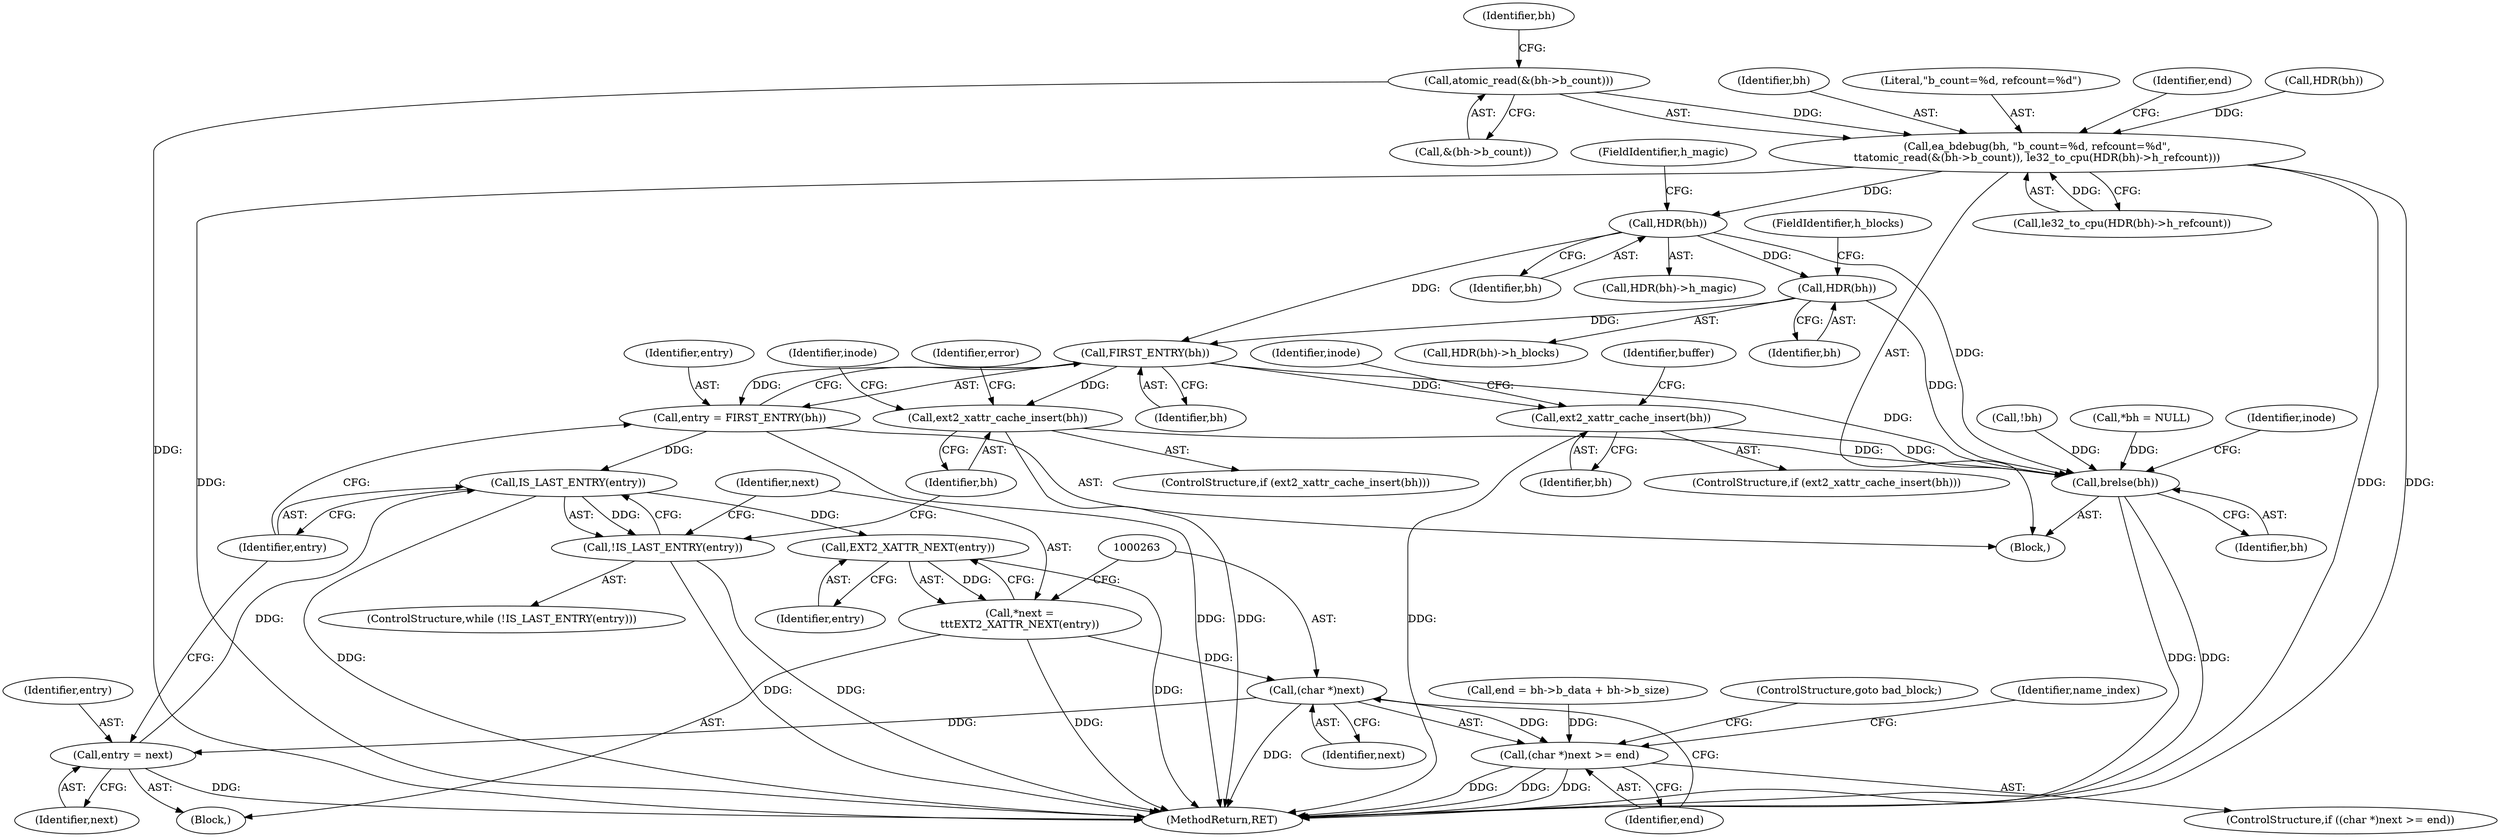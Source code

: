 digraph "0_linux_be0726d33cb8f411945884664924bed3cb8c70ee_7@pointer" {
"1000191" [label="(Call,atomic_read(&(bh->b_count)))"];
"1000188" [label="(Call,ea_bdebug(bh, \"b_count=%d, refcount=%d\",\n\t\tatomic_read(&(bh->b_count)), le32_to_cpu(HDR(bh)->h_refcount)))"];
"1000214" [label="(Call,HDR(bh))"];
"1000221" [label="(Call,HDR(bh))"];
"1000248" [label="(Call,FIRST_ENTRY(bh))"];
"1000246" [label="(Call,entry = FIRST_ENTRY(bh))"];
"1000252" [label="(Call,IS_LAST_ENTRY(entry))"];
"1000251" [label="(Call,!IS_LAST_ENTRY(entry))"];
"1000258" [label="(Call,EXT2_XATTR_NEXT(entry))"];
"1000256" [label="(Call,*next =\n\t\t\tEXT2_XATTR_NEXT(entry))"];
"1000262" [label="(Call,(char *)next)"];
"1000261" [label="(Call,(char *)next >= end)"];
"1000289" [label="(Call,entry = next)"];
"1000293" [label="(Call,ext2_xattr_cache_insert(bh))"];
"1000372" [label="(Call,brelse(bh))"];
"1000340" [label="(Call,ext2_xattr_cache_insert(bh))"];
"1000251" [label="(Call,!IS_LAST_ENTRY(entry))"];
"1000185" [label="(Call,!bh)"];
"1000246" [label="(Call,entry = FIRST_ENTRY(bh))"];
"1000382" [label="(MethodReturn,RET)"];
"1000198" [label="(Call,HDR(bh))"];
"1000340" [label="(Call,ext2_xattr_cache_insert(bh))"];
"1000373" [label="(Identifier,bh)"];
"1000249" [label="(Identifier,bh)"];
"1000261" [label="(Call,(char *)next >= end)"];
"1000191" [label="(Call,atomic_read(&(bh->b_count)))"];
"1000111" [label="(Call,*bh = NULL)"];
"1000215" [label="(Identifier,bh)"];
"1000378" [label="(Identifier,inode)"];
"1000265" [label="(Identifier,end)"];
"1000257" [label="(Identifier,next)"];
"1000250" [label="(ControlStructure,while (!IS_LAST_ENTRY(entry)))"];
"1000294" [label="(Identifier,bh)"];
"1000201" [label="(Call,end = bh->b_data + bh->b_size)"];
"1000213" [label="(Call,HDR(bh)->h_magic)"];
"1000199" [label="(Identifier,bh)"];
"1000266" [label="(ControlStructure,goto bad_block;)"];
"1000189" [label="(Identifier,bh)"];
"1000214" [label="(Call,HDR(bh))"];
"1000247" [label="(Identifier,entry)"];
"1000216" [label="(FieldIdentifier,h_magic)"];
"1000109" [label="(Block,)"];
"1000192" [label="(Call,&(bh->b_count))"];
"1000256" [label="(Call,*next =\n\t\t\tEXT2_XATTR_NEXT(entry))"];
"1000296" [label="(Identifier,inode)"];
"1000339" [label="(ControlStructure,if (ext2_xattr_cache_insert(bh)))"];
"1000291" [label="(Identifier,next)"];
"1000292" [label="(ControlStructure,if (ext2_xattr_cache_insert(bh)))"];
"1000188" [label="(Call,ea_bdebug(bh, \"b_count=%d, refcount=%d\",\n\t\tatomic_read(&(bh->b_count)), le32_to_cpu(HDR(bh)->h_refcount)))"];
"1000264" [label="(Identifier,next)"];
"1000254" [label="(Block,)"];
"1000299" [label="(Identifier,error)"];
"1000290" [label="(Identifier,entry)"];
"1000196" [label="(Call,le32_to_cpu(HDR(bh)->h_refcount))"];
"1000262" [label="(Call,(char *)next)"];
"1000258" [label="(Call,EXT2_XATTR_NEXT(entry))"];
"1000270" [label="(Identifier,name_index)"];
"1000260" [label="(ControlStructure,if ((char *)next >= end))"];
"1000372" [label="(Call,brelse(bh))"];
"1000289" [label="(Call,entry = next)"];
"1000190" [label="(Literal,\"b_count=%d, refcount=%d\")"];
"1000222" [label="(Identifier,bh)"];
"1000341" [label="(Identifier,bh)"];
"1000346" [label="(Identifier,buffer)"];
"1000220" [label="(Call,HDR(bh)->h_blocks)"];
"1000343" [label="(Identifier,inode)"];
"1000259" [label="(Identifier,entry)"];
"1000223" [label="(FieldIdentifier,h_blocks)"];
"1000221" [label="(Call,HDR(bh))"];
"1000253" [label="(Identifier,entry)"];
"1000252" [label="(Call,IS_LAST_ENTRY(entry))"];
"1000293" [label="(Call,ext2_xattr_cache_insert(bh))"];
"1000202" [label="(Identifier,end)"];
"1000248" [label="(Call,FIRST_ENTRY(bh))"];
"1000191" -> "1000188"  [label="AST: "];
"1000191" -> "1000192"  [label="CFG: "];
"1000192" -> "1000191"  [label="AST: "];
"1000199" -> "1000191"  [label="CFG: "];
"1000191" -> "1000382"  [label="DDG: "];
"1000191" -> "1000188"  [label="DDG: "];
"1000188" -> "1000109"  [label="AST: "];
"1000188" -> "1000196"  [label="CFG: "];
"1000189" -> "1000188"  [label="AST: "];
"1000190" -> "1000188"  [label="AST: "];
"1000196" -> "1000188"  [label="AST: "];
"1000202" -> "1000188"  [label="CFG: "];
"1000188" -> "1000382"  [label="DDG: "];
"1000188" -> "1000382"  [label="DDG: "];
"1000188" -> "1000382"  [label="DDG: "];
"1000198" -> "1000188"  [label="DDG: "];
"1000196" -> "1000188"  [label="DDG: "];
"1000188" -> "1000214"  [label="DDG: "];
"1000214" -> "1000213"  [label="AST: "];
"1000214" -> "1000215"  [label="CFG: "];
"1000215" -> "1000214"  [label="AST: "];
"1000216" -> "1000214"  [label="CFG: "];
"1000214" -> "1000221"  [label="DDG: "];
"1000214" -> "1000248"  [label="DDG: "];
"1000214" -> "1000372"  [label="DDG: "];
"1000221" -> "1000220"  [label="AST: "];
"1000221" -> "1000222"  [label="CFG: "];
"1000222" -> "1000221"  [label="AST: "];
"1000223" -> "1000221"  [label="CFG: "];
"1000221" -> "1000248"  [label="DDG: "];
"1000221" -> "1000372"  [label="DDG: "];
"1000248" -> "1000246"  [label="AST: "];
"1000248" -> "1000249"  [label="CFG: "];
"1000249" -> "1000248"  [label="AST: "];
"1000246" -> "1000248"  [label="CFG: "];
"1000248" -> "1000246"  [label="DDG: "];
"1000248" -> "1000293"  [label="DDG: "];
"1000248" -> "1000340"  [label="DDG: "];
"1000248" -> "1000372"  [label="DDG: "];
"1000246" -> "1000109"  [label="AST: "];
"1000247" -> "1000246"  [label="AST: "];
"1000253" -> "1000246"  [label="CFG: "];
"1000246" -> "1000382"  [label="DDG: "];
"1000246" -> "1000252"  [label="DDG: "];
"1000252" -> "1000251"  [label="AST: "];
"1000252" -> "1000253"  [label="CFG: "];
"1000253" -> "1000252"  [label="AST: "];
"1000251" -> "1000252"  [label="CFG: "];
"1000252" -> "1000382"  [label="DDG: "];
"1000252" -> "1000251"  [label="DDG: "];
"1000289" -> "1000252"  [label="DDG: "];
"1000252" -> "1000258"  [label="DDG: "];
"1000251" -> "1000250"  [label="AST: "];
"1000257" -> "1000251"  [label="CFG: "];
"1000294" -> "1000251"  [label="CFG: "];
"1000251" -> "1000382"  [label="DDG: "];
"1000251" -> "1000382"  [label="DDG: "];
"1000258" -> "1000256"  [label="AST: "];
"1000258" -> "1000259"  [label="CFG: "];
"1000259" -> "1000258"  [label="AST: "];
"1000256" -> "1000258"  [label="CFG: "];
"1000258" -> "1000382"  [label="DDG: "];
"1000258" -> "1000256"  [label="DDG: "];
"1000256" -> "1000254"  [label="AST: "];
"1000257" -> "1000256"  [label="AST: "];
"1000263" -> "1000256"  [label="CFG: "];
"1000256" -> "1000382"  [label="DDG: "];
"1000256" -> "1000262"  [label="DDG: "];
"1000262" -> "1000261"  [label="AST: "];
"1000262" -> "1000264"  [label="CFG: "];
"1000263" -> "1000262"  [label="AST: "];
"1000264" -> "1000262"  [label="AST: "];
"1000265" -> "1000262"  [label="CFG: "];
"1000262" -> "1000382"  [label="DDG: "];
"1000262" -> "1000261"  [label="DDG: "];
"1000262" -> "1000289"  [label="DDG: "];
"1000261" -> "1000260"  [label="AST: "];
"1000261" -> "1000265"  [label="CFG: "];
"1000265" -> "1000261"  [label="AST: "];
"1000266" -> "1000261"  [label="CFG: "];
"1000270" -> "1000261"  [label="CFG: "];
"1000261" -> "1000382"  [label="DDG: "];
"1000261" -> "1000382"  [label="DDG: "];
"1000261" -> "1000382"  [label="DDG: "];
"1000201" -> "1000261"  [label="DDG: "];
"1000289" -> "1000254"  [label="AST: "];
"1000289" -> "1000291"  [label="CFG: "];
"1000290" -> "1000289"  [label="AST: "];
"1000291" -> "1000289"  [label="AST: "];
"1000253" -> "1000289"  [label="CFG: "];
"1000289" -> "1000382"  [label="DDG: "];
"1000293" -> "1000292"  [label="AST: "];
"1000293" -> "1000294"  [label="CFG: "];
"1000294" -> "1000293"  [label="AST: "];
"1000296" -> "1000293"  [label="CFG: "];
"1000299" -> "1000293"  [label="CFG: "];
"1000293" -> "1000382"  [label="DDG: "];
"1000293" -> "1000372"  [label="DDG: "];
"1000372" -> "1000109"  [label="AST: "];
"1000372" -> "1000373"  [label="CFG: "];
"1000373" -> "1000372"  [label="AST: "];
"1000378" -> "1000372"  [label="CFG: "];
"1000372" -> "1000382"  [label="DDG: "];
"1000372" -> "1000382"  [label="DDG: "];
"1000185" -> "1000372"  [label="DDG: "];
"1000111" -> "1000372"  [label="DDG: "];
"1000340" -> "1000372"  [label="DDG: "];
"1000340" -> "1000339"  [label="AST: "];
"1000340" -> "1000341"  [label="CFG: "];
"1000341" -> "1000340"  [label="AST: "];
"1000343" -> "1000340"  [label="CFG: "];
"1000346" -> "1000340"  [label="CFG: "];
"1000340" -> "1000382"  [label="DDG: "];
}
